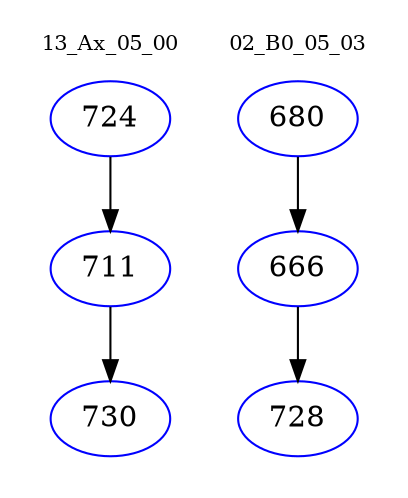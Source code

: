 digraph{
subgraph cluster_0 {
color = white
label = "13_Ax_05_00";
fontsize=10;
T0_724 [label="724", color="blue"]
T0_724 -> T0_711 [color="black"]
T0_711 [label="711", color="blue"]
T0_711 -> T0_730 [color="black"]
T0_730 [label="730", color="blue"]
}
subgraph cluster_1 {
color = white
label = "02_B0_05_03";
fontsize=10;
T1_680 [label="680", color="blue"]
T1_680 -> T1_666 [color="black"]
T1_666 [label="666", color="blue"]
T1_666 -> T1_728 [color="black"]
T1_728 [label="728", color="blue"]
}
}
